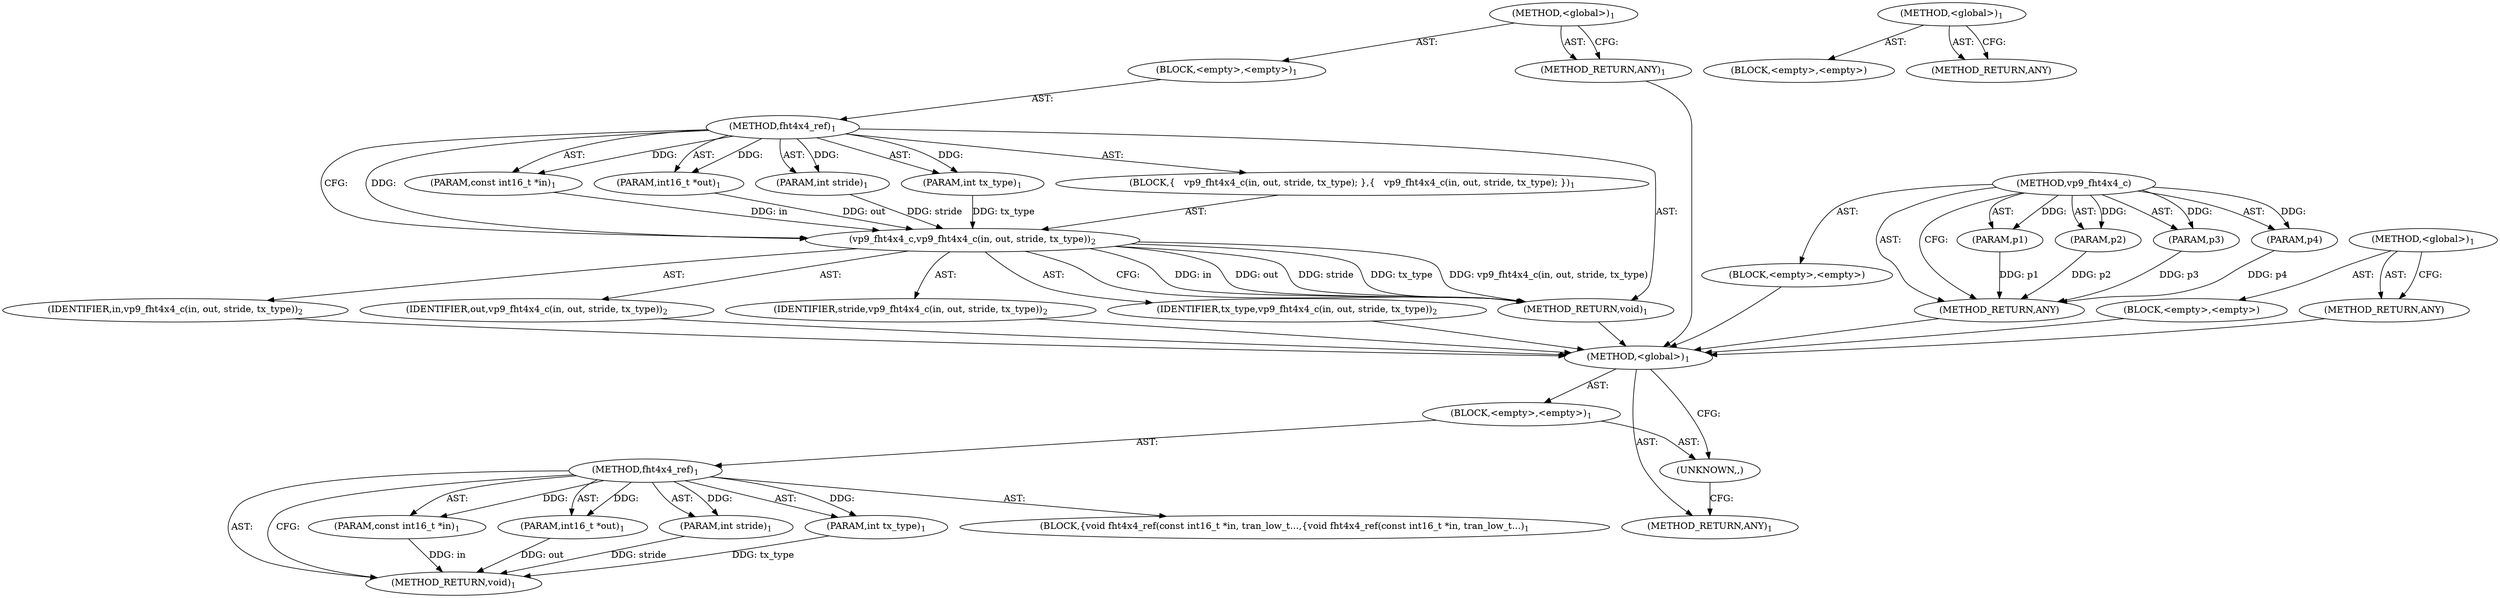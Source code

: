 digraph "&lt;global&gt;" {
vulnerable_6 [label=<(METHOD,&lt;global&gt;)<SUB>1</SUB>>];
vulnerable_7 [label=<(BLOCK,&lt;empty&gt;,&lt;empty&gt;)<SUB>1</SUB>>];
vulnerable_8 [label=<(METHOD,fht4x4_ref)<SUB>1</SUB>>];
vulnerable_9 [label=<(PARAM,const int16_t *in)<SUB>1</SUB>>];
vulnerable_10 [label=<(PARAM,int16_t *out)<SUB>1</SUB>>];
vulnerable_11 [label=<(PARAM,int stride)<SUB>1</SUB>>];
vulnerable_12 [label=<(PARAM,int tx_type)<SUB>1</SUB>>];
vulnerable_13 [label=<(BLOCK,{
   vp9_fht4x4_c(in, out, stride, tx_type);
 },{
   vp9_fht4x4_c(in, out, stride, tx_type);
 })<SUB>1</SUB>>];
vulnerable_14 [label=<(vp9_fht4x4_c,vp9_fht4x4_c(in, out, stride, tx_type))<SUB>2</SUB>>];
vulnerable_15 [label=<(IDENTIFIER,in,vp9_fht4x4_c(in, out, stride, tx_type))<SUB>2</SUB>>];
vulnerable_16 [label=<(IDENTIFIER,out,vp9_fht4x4_c(in, out, stride, tx_type))<SUB>2</SUB>>];
vulnerable_17 [label=<(IDENTIFIER,stride,vp9_fht4x4_c(in, out, stride, tx_type))<SUB>2</SUB>>];
vulnerable_18 [label=<(IDENTIFIER,tx_type,vp9_fht4x4_c(in, out, stride, tx_type))<SUB>2</SUB>>];
vulnerable_19 [label=<(METHOD_RETURN,void)<SUB>1</SUB>>];
vulnerable_21 [label=<(METHOD_RETURN,ANY)<SUB>1</SUB>>];
vulnerable_38 [label=<(METHOD,vp9_fht4x4_c)>];
vulnerable_39 [label=<(PARAM,p1)>];
vulnerable_40 [label=<(PARAM,p2)>];
vulnerable_41 [label=<(PARAM,p3)>];
vulnerable_42 [label=<(PARAM,p4)>];
vulnerable_43 [label=<(BLOCK,&lt;empty&gt;,&lt;empty&gt;)>];
vulnerable_44 [label=<(METHOD_RETURN,ANY)>];
vulnerable_32 [label=<(METHOD,&lt;global&gt;)<SUB>1</SUB>>];
vulnerable_33 [label=<(BLOCK,&lt;empty&gt;,&lt;empty&gt;)>];
vulnerable_34 [label=<(METHOD_RETURN,ANY)>];
fixed_6 [label=<(METHOD,&lt;global&gt;)<SUB>1</SUB>>];
fixed_7 [label=<(BLOCK,&lt;empty&gt;,&lt;empty&gt;)<SUB>1</SUB>>];
fixed_8 [label=<(METHOD,fht4x4_ref)<SUB>1</SUB>>];
fixed_9 [label=<(PARAM,const int16_t *in)<SUB>1</SUB>>];
fixed_10 [label=<(PARAM,int16_t *out)<SUB>1</SUB>>];
fixed_11 [label=<(PARAM,int stride)<SUB>1</SUB>>];
fixed_12 [label=<(PARAM,int tx_type)<SUB>1</SUB>>];
fixed_13 [label=<(BLOCK,{
void fht4x4_ref(const int16_t *in, tran_low_t...,{
void fht4x4_ref(const int16_t *in, tran_low_t...)<SUB>1</SUB>>];
fixed_14 [label=<(METHOD_RETURN,void)<SUB>1</SUB>>];
fixed_16 [label=<(UNKNOWN,,)>];
fixed_17 [label=<(METHOD_RETURN,ANY)<SUB>1</SUB>>];
fixed_28 [label=<(METHOD,&lt;global&gt;)<SUB>1</SUB>>];
fixed_29 [label=<(BLOCK,&lt;empty&gt;,&lt;empty&gt;)>];
fixed_30 [label=<(METHOD_RETURN,ANY)>];
vulnerable_6 -> vulnerable_7  [key=0, label="AST: "];
vulnerable_6 -> vulnerable_21  [key=0, label="AST: "];
vulnerable_6 -> vulnerable_21  [key=1, label="CFG: "];
vulnerable_7 -> vulnerable_8  [key=0, label="AST: "];
vulnerable_8 -> vulnerable_9  [key=0, label="AST: "];
vulnerable_8 -> vulnerable_9  [key=1, label="DDG: "];
vulnerable_8 -> vulnerable_10  [key=0, label="AST: "];
vulnerable_8 -> vulnerable_10  [key=1, label="DDG: "];
vulnerable_8 -> vulnerable_11  [key=0, label="AST: "];
vulnerable_8 -> vulnerable_11  [key=1, label="DDG: "];
vulnerable_8 -> vulnerable_12  [key=0, label="AST: "];
vulnerable_8 -> vulnerable_12  [key=1, label="DDG: "];
vulnerable_8 -> vulnerable_13  [key=0, label="AST: "];
vulnerable_8 -> vulnerable_19  [key=0, label="AST: "];
vulnerable_8 -> vulnerable_14  [key=0, label="CFG: "];
vulnerable_8 -> vulnerable_14  [key=1, label="DDG: "];
vulnerable_9 -> vulnerable_14  [key=0, label="DDG: in"];
vulnerable_10 -> vulnerable_14  [key=0, label="DDG: out"];
vulnerable_11 -> vulnerable_14  [key=0, label="DDG: stride"];
vulnerable_12 -> vulnerable_14  [key=0, label="DDG: tx_type"];
vulnerable_13 -> vulnerable_14  [key=0, label="AST: "];
vulnerable_14 -> vulnerable_15  [key=0, label="AST: "];
vulnerable_14 -> vulnerable_16  [key=0, label="AST: "];
vulnerable_14 -> vulnerable_17  [key=0, label="AST: "];
vulnerable_14 -> vulnerable_18  [key=0, label="AST: "];
vulnerable_14 -> vulnerable_19  [key=0, label="CFG: "];
vulnerable_14 -> vulnerable_19  [key=1, label="DDG: in"];
vulnerable_14 -> vulnerable_19  [key=2, label="DDG: out"];
vulnerable_14 -> vulnerable_19  [key=3, label="DDG: stride"];
vulnerable_14 -> vulnerable_19  [key=4, label="DDG: tx_type"];
vulnerable_14 -> vulnerable_19  [key=5, label="DDG: vp9_fht4x4_c(in, out, stride, tx_type)"];
vulnerable_15 -> fixed_6  [key=0];
vulnerable_16 -> fixed_6  [key=0];
vulnerable_17 -> fixed_6  [key=0];
vulnerable_18 -> fixed_6  [key=0];
vulnerable_19 -> fixed_6  [key=0];
vulnerable_21 -> fixed_6  [key=0];
vulnerable_38 -> vulnerable_39  [key=0, label="AST: "];
vulnerable_38 -> vulnerable_39  [key=1, label="DDG: "];
vulnerable_38 -> vulnerable_43  [key=0, label="AST: "];
vulnerable_38 -> vulnerable_40  [key=0, label="AST: "];
vulnerable_38 -> vulnerable_40  [key=1, label="DDG: "];
vulnerable_38 -> vulnerable_44  [key=0, label="AST: "];
vulnerable_38 -> vulnerable_44  [key=1, label="CFG: "];
vulnerable_38 -> vulnerable_41  [key=0, label="AST: "];
vulnerable_38 -> vulnerable_41  [key=1, label="DDG: "];
vulnerable_38 -> vulnerable_42  [key=0, label="AST: "];
vulnerable_38 -> vulnerable_42  [key=1, label="DDG: "];
vulnerable_39 -> vulnerable_44  [key=0, label="DDG: p1"];
vulnerable_40 -> vulnerable_44  [key=0, label="DDG: p2"];
vulnerable_41 -> vulnerable_44  [key=0, label="DDG: p3"];
vulnerable_42 -> vulnerable_44  [key=0, label="DDG: p4"];
vulnerable_43 -> fixed_6  [key=0];
vulnerable_44 -> fixed_6  [key=0];
vulnerable_32 -> vulnerable_33  [key=0, label="AST: "];
vulnerable_32 -> vulnerable_34  [key=0, label="AST: "];
vulnerable_32 -> vulnerable_34  [key=1, label="CFG: "];
vulnerable_33 -> fixed_6  [key=0];
vulnerable_34 -> fixed_6  [key=0];
fixed_6 -> fixed_7  [key=0, label="AST: "];
fixed_6 -> fixed_17  [key=0, label="AST: "];
fixed_6 -> fixed_16  [key=0, label="CFG: "];
fixed_7 -> fixed_8  [key=0, label="AST: "];
fixed_7 -> fixed_16  [key=0, label="AST: "];
fixed_8 -> fixed_9  [key=0, label="AST: "];
fixed_8 -> fixed_9  [key=1, label="DDG: "];
fixed_8 -> fixed_10  [key=0, label="AST: "];
fixed_8 -> fixed_10  [key=1, label="DDG: "];
fixed_8 -> fixed_11  [key=0, label="AST: "];
fixed_8 -> fixed_11  [key=1, label="DDG: "];
fixed_8 -> fixed_12  [key=0, label="AST: "];
fixed_8 -> fixed_12  [key=1, label="DDG: "];
fixed_8 -> fixed_13  [key=0, label="AST: "];
fixed_8 -> fixed_14  [key=0, label="AST: "];
fixed_8 -> fixed_14  [key=1, label="CFG: "];
fixed_9 -> fixed_14  [key=0, label="DDG: in"];
fixed_10 -> fixed_14  [key=0, label="DDG: out"];
fixed_11 -> fixed_14  [key=0, label="DDG: stride"];
fixed_12 -> fixed_14  [key=0, label="DDG: tx_type"];
fixed_16 -> fixed_17  [key=0, label="CFG: "];
fixed_28 -> fixed_29  [key=0, label="AST: "];
fixed_28 -> fixed_30  [key=0, label="AST: "];
fixed_28 -> fixed_30  [key=1, label="CFG: "];
}
